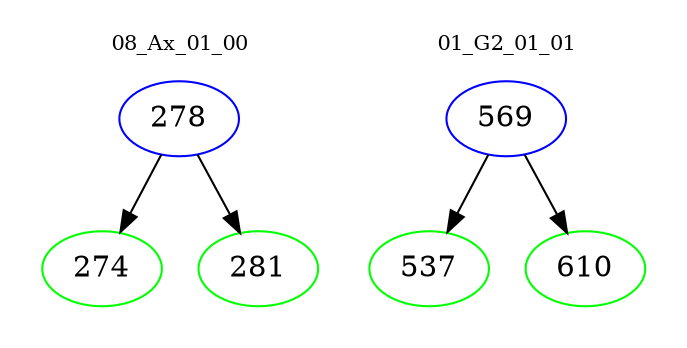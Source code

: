 digraph{
subgraph cluster_0 {
color = white
label = "08_Ax_01_00";
fontsize=10;
T0_278 [label="278", color="blue"]
T0_278 -> T0_274 [color="black"]
T0_274 [label="274", color="green"]
T0_278 -> T0_281 [color="black"]
T0_281 [label="281", color="green"]
}
subgraph cluster_1 {
color = white
label = "01_G2_01_01";
fontsize=10;
T1_569 [label="569", color="blue"]
T1_569 -> T1_537 [color="black"]
T1_537 [label="537", color="green"]
T1_569 -> T1_610 [color="black"]
T1_610 [label="610", color="green"]
}
}
